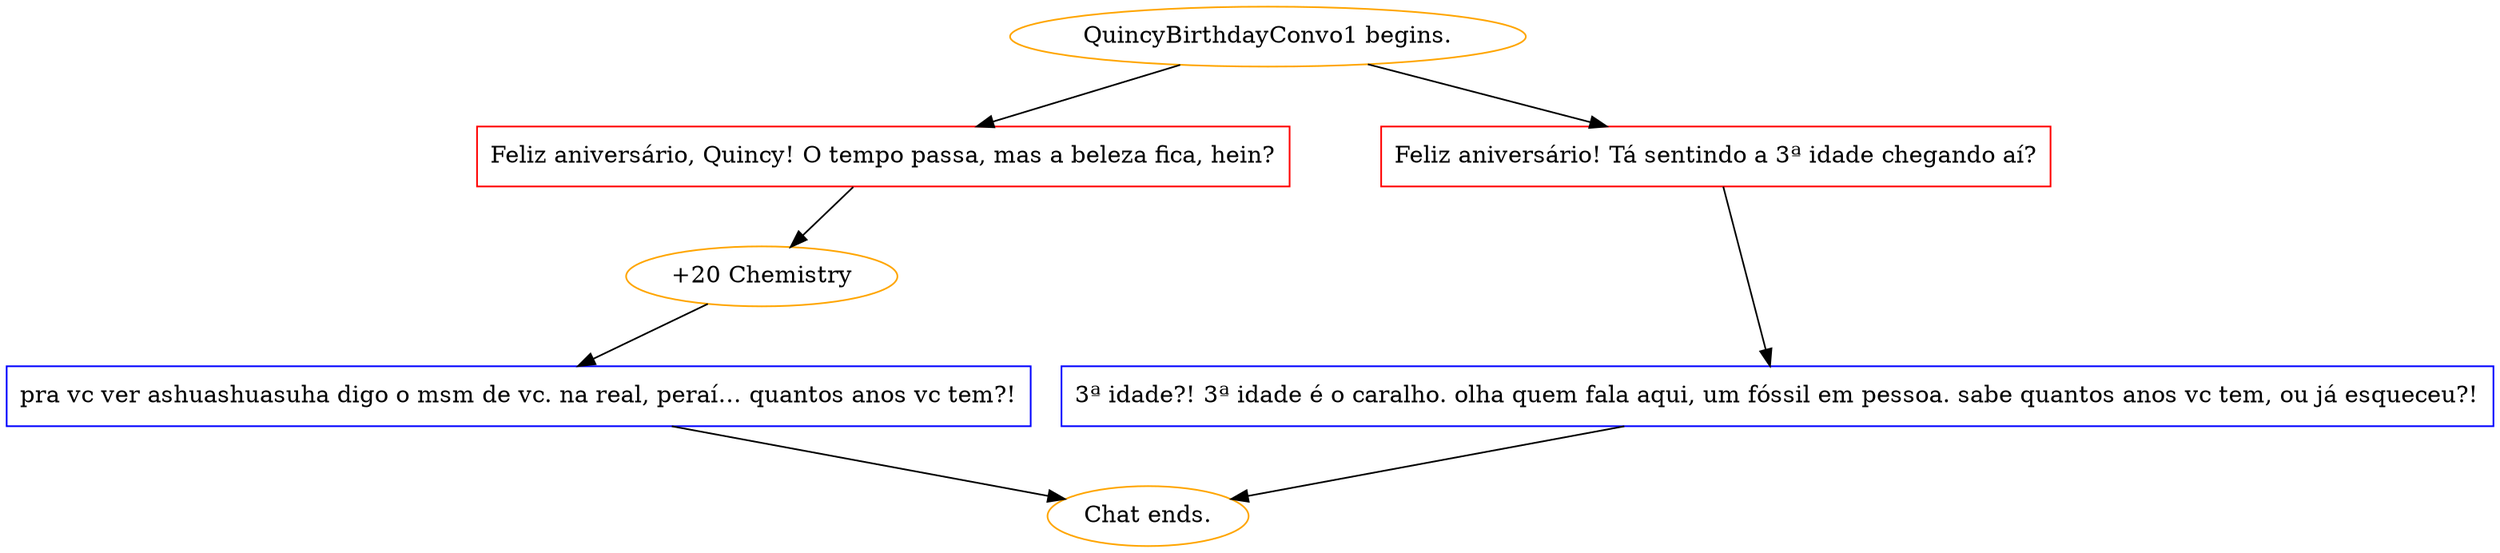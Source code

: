 digraph {
	"QuincyBirthdayConvo1 begins." [color=orange];
		"QuincyBirthdayConvo1 begins." -> j4201510241;
		"QuincyBirthdayConvo1 begins." -> j1049402490;
	j4201510241 [label="Feliz aniversário, Quincy! O tempo passa, mas a beleza fica, hein?",shape=box,color=red];
		j4201510241 -> j790797291;
	j1049402490 [label="Feliz aniversário! Tá sentindo a 3ª idade chegando aí?",shape=box,color=red];
		j1049402490 -> j2475560087;
	j790797291 [label="+20 Chemistry",color=orange];
		j790797291 -> j2618501284;
	j2475560087 [label="3ª idade?! 3ª idade é o caralho. olha quem fala aqui, um fóssil em pessoa. sabe quantos anos vc tem, ou já esqueceu?!",shape=box,color=blue];
		j2475560087 -> "Chat ends.";
	j2618501284 [label="pra vc ver ashuashuasuha digo o msm de vc. na real, peraí… quantos anos vc tem?!",shape=box,color=blue];
		j2618501284 -> "Chat ends.";
	"Chat ends." [color=orange];
}